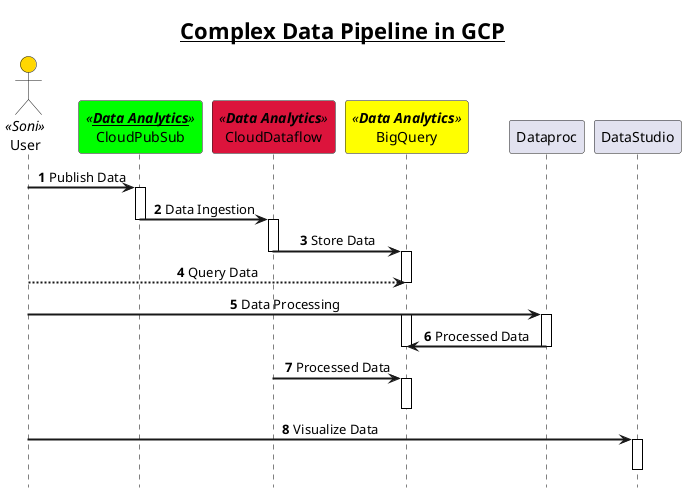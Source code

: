 @startuml

title =__Complex Data Pipeline in GCP__
hide footbox
skinparam sequence {
    ArrowThickness 2
    LifeLineBorderColor #black
    MessageAlignment center
}

autonumber

actor User <<Soni>> #gold
participant "CloudPubSub" <<**__Data Analytics__**>> #lime
participant "CloudDataflow" <<**Data Analytics**>> #crimson
participant "BigQuery" <<**Data Analytics**>> #yellow

User -> "CloudPubSub": Publish Data

activate "CloudPubSub"
"CloudPubSub" -> CloudDataflow: Data Ingestion
deactivate "CloudPubSub"

activate CloudDataflow
CloudDataflow -> BigQuery: Store Data
deactivate CloudDataflow

activate BigQuery
User --> BigQuery: Query Data
deactivate BigQuery

User -> Dataproc: Data Processing
activate Dataproc


activate BigQuery
Dataproc -> BigQuery: Processed Data
deactivate BigQuery
deactivate Dataproc

CloudDataflow -> BigQuery ++ : Processed Data
deactivate BigQuery

User -> DataStudio ++: Visualize Data
deactivate DataStudio

@enduml
